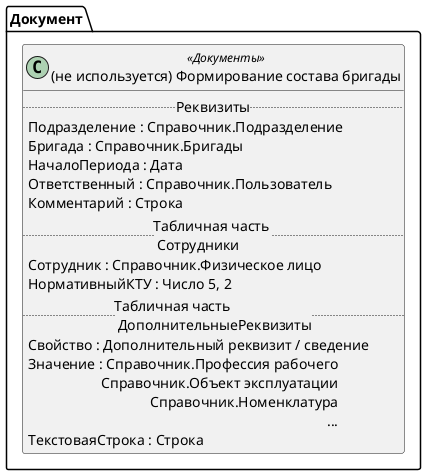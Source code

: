 ﻿@startuml УдалитьФормированиеСоставаБригады
'!include templates.wsd
'..\include templates.wsd
class Документ.УдалитьФормированиеСоставаБригады as "(не используется) Формирование состава бригады" <<Документы>>
{
..Реквизиты..
Подразделение : Справочник.Подразделение
Бригада : Справочник.Бригады
НачалоПериода : Дата
Ответственный : Справочник.Пользователь
Комментарий : Строка
..Табличная часть \n Сотрудники..
Сотрудник : Справочник.Физическое лицо
НормативныйКТУ : Число 5, 2
..Табличная часть \n ДополнительныеРеквизиты..
Свойство : Дополнительный реквизит / сведение
Значение : Справочник.Профессия рабочего\rСправочник.Объект эксплуатации\rСправочник.Номенклатура\r...
ТекстоваяСтрока : Строка
}
@enduml

